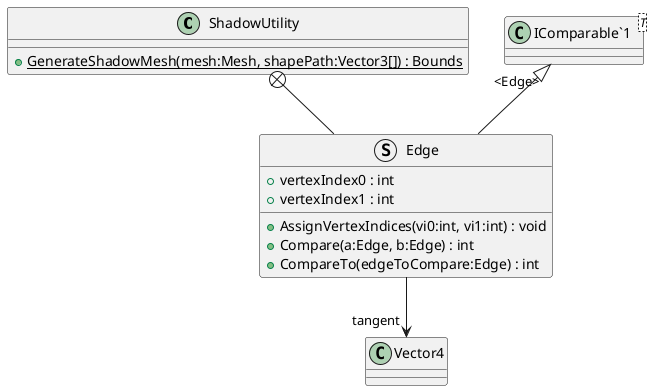 @startuml
class ShadowUtility {
    + {static} GenerateShadowMesh(mesh:Mesh, shapePath:Vector3[]) : Bounds
}
struct Edge {
    + vertexIndex0 : int
    + vertexIndex1 : int
    + AssignVertexIndices(vi0:int, vi1:int) : void
    + Compare(a:Edge, b:Edge) : int
    + CompareTo(edgeToCompare:Edge) : int
}
class "IComparable`1"<T> {
}
ShadowUtility +-- Edge
"IComparable`1" "<Edge>" <|-- Edge
Edge --> "tangent" Vector4
@enduml
